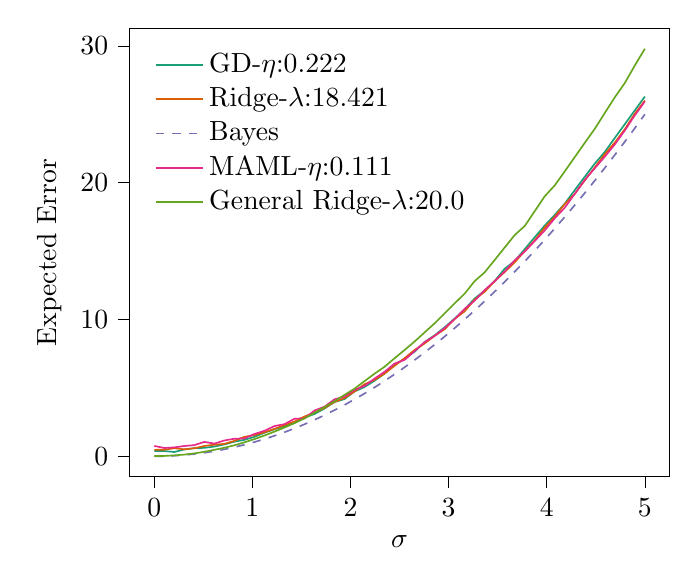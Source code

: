 % This file was created with tikzplotlib v0.10.1.
\begin{tikzpicture}

\definecolor{chocolate217952}{RGB}{217,95,2}
\definecolor{darkcyan27158119}{RGB}{27,158,119}
\definecolor{darkgray176}{RGB}{176,176,176}
\definecolor{deeppink23141138}{RGB}{231,41,138}
\definecolor{lightslategray117112179}{RGB}{117,112,179}
\definecolor{olivedrab10216630}{RGB}{102,166,30}

\begin{axis}[
legend cell align={left},
legend style={
  fill opacity=0.8,
  draw opacity=1,
  text opacity=1,
  at={(0.03,0.97)},
  anchor=north west,
  draw=none
},
tick align=outside,
tick pos=left,
x grid style={darkgray176},
xlabel={\(\displaystyle \sigma\)},
xmin=-0.25, xmax=5.25,
xtick style={color=black},
y grid style={darkgray176},
ylabel={Expected Error},
ymin=-1.489, ymax=31.275,
ytick style={color=black}
]
\addplot [semithick, darkcyan27158119]
table {%
0 0.387
0.102 0.383
0.204 0.314
0.306 0.499
0.408 0.6
0.51 0.617
0.612 0.712
0.714 0.867
0.816 1.068
0.918 1.204
1.02 1.42
1.122 1.721
1.224 1.975
1.327 2.196
1.429 2.43
1.531 2.829
1.633 3.093
1.735 3.493
1.837 3.966
1.939 4.183
2.041 4.737
2.143 5.067
2.245 5.522
2.347 6.043
2.449 6.701
2.551 7.127
2.653 7.641
2.755 8.35
2.857 8.845
2.959 9.428
3.061 10.067
3.163 10.742
3.265 11.534
3.367 12.108
3.469 12.813
3.571 13.71
3.673 14.265
3.776 15.148
3.878 16.015
3.98 16.87
4.082 17.645
4.184 18.469
4.286 19.46
4.388 20.434
4.49 21.399
4.592 22.249
4.694 23.27
4.796 24.278
4.898 25.285
5 26.293
};
\addlegendentry{GD-$\eta$:0.222}
\addplot [semithick, chocolate217952]
table {%
0 0.471
0.102 0.484
0.204 0.592
0.306 0.513
0.408 0.59
0.51 0.754
0.612 0.848
0.714 0.909
0.816 1.124
0.918 1.423
1.02 1.547
1.122 1.756
1.224 1.999
1.327 2.284
1.429 2.537
1.531 2.909
1.633 3.194
1.735 3.539
1.837 3.971
1.939 4.258
2.041 4.742
2.143 5.269
2.245 5.584
2.347 6.046
2.449 6.613
2.551 7.172
2.653 7.773
2.755 8.242
2.857 8.807
2.959 9.285
3.061 10.032
3.163 10.593
3.265 11.453
3.367 12.024
3.469 12.8
3.571 13.465
3.673 14.173
3.776 15.004
3.878 15.785
3.98 16.729
4.082 17.515
4.184 18.448
4.286 19.176
4.388 20.168
4.49 21.12
4.592 22.087
4.694 22.933
4.796 23.906
4.898 25.042
5 25.997
};
\addlegendentry{Ridge-$\lambda$:18.421}
\addplot [semithick, lightslategray117112179, dashed]
table {%
0 0
0.102 0.01
0.204 0.042
0.306 0.094
0.408 0.167
0.51 0.26
0.612 0.375
0.714 0.51
0.816 0.666
0.918 0.843
1.02 1.041
1.122 1.26
1.224 1.499
1.327 1.759
1.429 2.04
1.531 2.342
1.633 2.665
1.735 3.008
1.837 3.373
1.939 3.758
2.041 4.164
2.143 4.591
2.245 5.038
2.347 5.507
2.449 5.996
2.551 6.506
2.653 7.037
2.755 7.589
2.857 8.161
2.959 8.754
3.061 9.369
3.163 10.004
3.265 10.659
3.367 11.336
3.469 12.033
3.571 12.752
3.673 13.491
3.776 14.251
3.878 15.031
3.98 15.833
4.082 16.655
4.184 17.498
4.286 18.362
4.388 19.247
4.49 20.153
4.592 21.079
4.694 22.027
4.796 22.995
4.898 23.984
5 24.993
};
\addlegendentry{Bayes}
\addplot [semithick, deeppink23141138]
table {%
0 0.761
0.102 0.608
0.204 0.65
0.306 0.754
0.408 0.819
0.51 1.051
0.612 0.929
0.714 1.156
0.816 1.286
0.918 1.307
1.02 1.628
1.122 1.862
1.224 2.209
1.327 2.349
1.429 2.746
1.531 2.772
1.633 3.347
1.735 3.627
1.837 4.164
1.939 4.364
2.041 4.854
2.143 5.15
2.245 5.679
2.347 6.173
2.449 6.779
2.551 7.045
2.653 7.696
2.755 8.342
2.857 8.794
2.959 9.372
3.061 10.023
3.163 10.776
3.265 11.372
3.367 12.144
3.469 12.794
3.571 13.511
3.673 14.322
3.776 14.97
3.878 15.74
3.98 16.518
4.082 17.402
4.184 18.176
4.286 19.19
4.388 20.205
4.49 21.059
4.592 21.901
4.694 22.799
4.796 23.82
4.898 24.922
5 25.937
};
\addlegendentry{MAML-$\eta$:0.111}
\addplot [semithick, olivedrab10216630]
table {%
0 0.017
0.102 0.028
0.204 0.07
0.306 0.126
0.408 0.214
0.51 0.329
0.612 0.474
0.714 0.626
0.816 0.803
0.918 1.022
1.02 1.257
1.122 1.518
1.224 1.802
1.327 2.102
1.429 2.428
1.531 2.775
1.633 3.189
1.735 3.6
1.837 4.025
1.939 4.49
2.041 4.945
2.143 5.496
2.245 6.038
2.347 6.546
2.449 7.168
2.551 7.769
2.653 8.39
2.755 9.053
2.857 9.719
2.959 10.443
3.061 11.177
3.163 11.884
3.265 12.803
3.367 13.444
3.469 14.345
3.571 15.258
3.673 16.168
3.776 16.837
3.878 17.922
3.98 19.012
4.082 19.805
4.184 20.831
4.286 21.872
4.388 22.913
4.49 23.939
4.592 25.097
4.694 26.239
4.796 27.288
4.898 28.567
5 29.786
};
\addlegendentry{General Ridge-$\lambda$:20.0}
\end{axis}

\end{tikzpicture}
